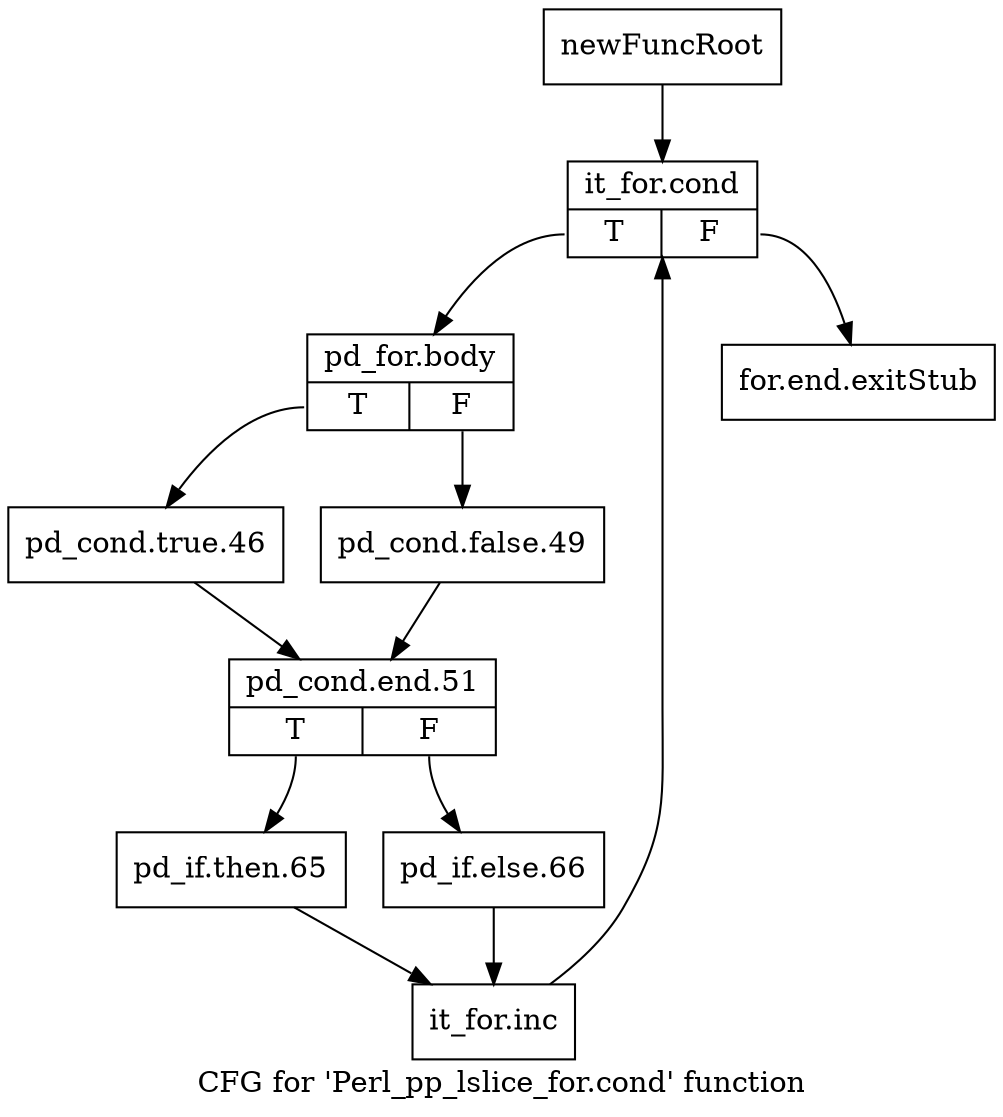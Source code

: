 digraph "CFG for 'Perl_pp_lslice_for.cond' function" {
	label="CFG for 'Perl_pp_lslice_for.cond' function";

	Node0x4e5c570 [shape=record,label="{newFuncRoot}"];
	Node0x4e5c570 -> Node0x4e5c610;
	Node0x4e5c5c0 [shape=record,label="{for.end.exitStub}"];
	Node0x4e5c610 [shape=record,label="{it_for.cond|{<s0>T|<s1>F}}"];
	Node0x4e5c610:s0 -> Node0x4e5c660;
	Node0x4e5c610:s1 -> Node0x4e5c5c0;
	Node0x4e5c660 [shape=record,label="{pd_for.body|{<s0>T|<s1>F}}"];
	Node0x4e5c660:s0 -> Node0x4e5c700;
	Node0x4e5c660:s1 -> Node0x4e5c6b0;
	Node0x4e5c6b0 [shape=record,label="{pd_cond.false.49}"];
	Node0x4e5c6b0 -> Node0x4e5c750;
	Node0x4e5c700 [shape=record,label="{pd_cond.true.46}"];
	Node0x4e5c700 -> Node0x4e5c750;
	Node0x4e5c750 [shape=record,label="{pd_cond.end.51|{<s0>T|<s1>F}}"];
	Node0x4e5c750:s0 -> Node0x4e5c7f0;
	Node0x4e5c750:s1 -> Node0x4e5c7a0;
	Node0x4e5c7a0 [shape=record,label="{pd_if.else.66}"];
	Node0x4e5c7a0 -> Node0x4e5c840;
	Node0x4e5c7f0 [shape=record,label="{pd_if.then.65}"];
	Node0x4e5c7f0 -> Node0x4e5c840;
	Node0x4e5c840 [shape=record,label="{it_for.inc}"];
	Node0x4e5c840 -> Node0x4e5c610;
}
